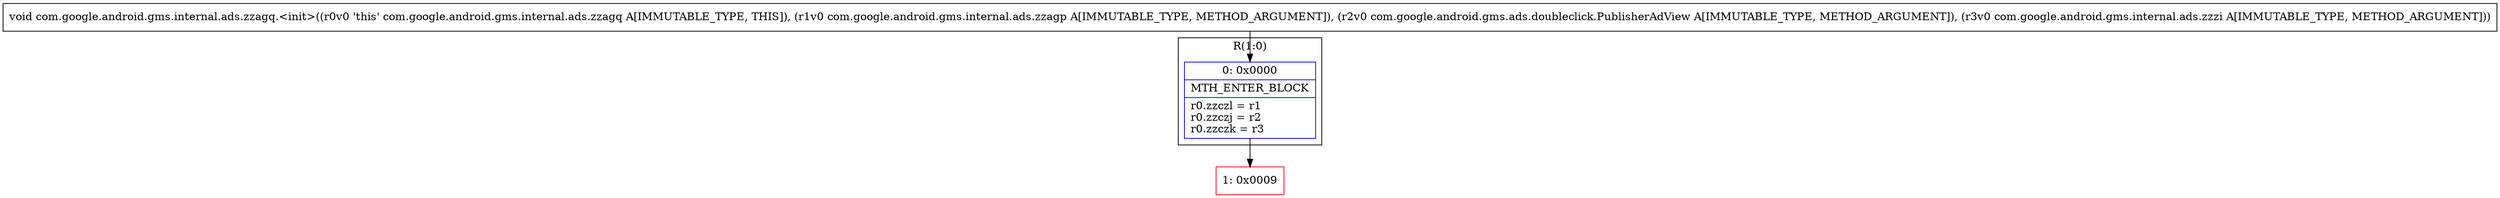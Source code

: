 digraph "CFG forcom.google.android.gms.internal.ads.zzagq.\<init\>(Lcom\/google\/android\/gms\/internal\/ads\/zzagp;Lcom\/google\/android\/gms\/ads\/doubleclick\/PublisherAdView;Lcom\/google\/android\/gms\/internal\/ads\/zzzi;)V" {
subgraph cluster_Region_658245004 {
label = "R(1:0)";
node [shape=record,color=blue];
Node_0 [shape=record,label="{0\:\ 0x0000|MTH_ENTER_BLOCK\l|r0.zzczl = r1\lr0.zzczj = r2\lr0.zzczk = r3\l}"];
}
Node_1 [shape=record,color=red,label="{1\:\ 0x0009}"];
MethodNode[shape=record,label="{void com.google.android.gms.internal.ads.zzagq.\<init\>((r0v0 'this' com.google.android.gms.internal.ads.zzagq A[IMMUTABLE_TYPE, THIS]), (r1v0 com.google.android.gms.internal.ads.zzagp A[IMMUTABLE_TYPE, METHOD_ARGUMENT]), (r2v0 com.google.android.gms.ads.doubleclick.PublisherAdView A[IMMUTABLE_TYPE, METHOD_ARGUMENT]), (r3v0 com.google.android.gms.internal.ads.zzzi A[IMMUTABLE_TYPE, METHOD_ARGUMENT])) }"];
MethodNode -> Node_0;
Node_0 -> Node_1;
}

